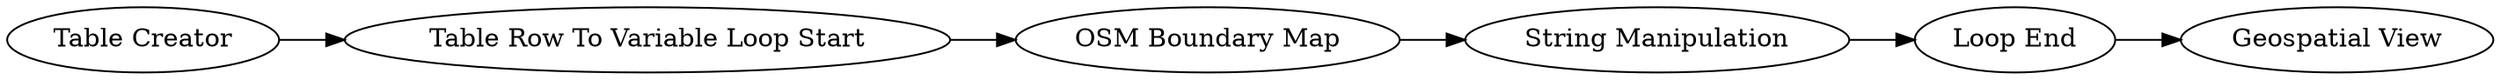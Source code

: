 digraph {
	266 -> 262
	263 -> 265
	264 -> 267
	265 -> 264
	267 -> 266
	265 [label="Table Row To Variable Loop Start"]
	263 [label="Table Creator"]
	264 [label="OSM Boundary Map"]
	262 [label="Geospatial View"]
	267 [label="String Manipulation"]
	266 [label="Loop End"]
	rankdir=LR
}
